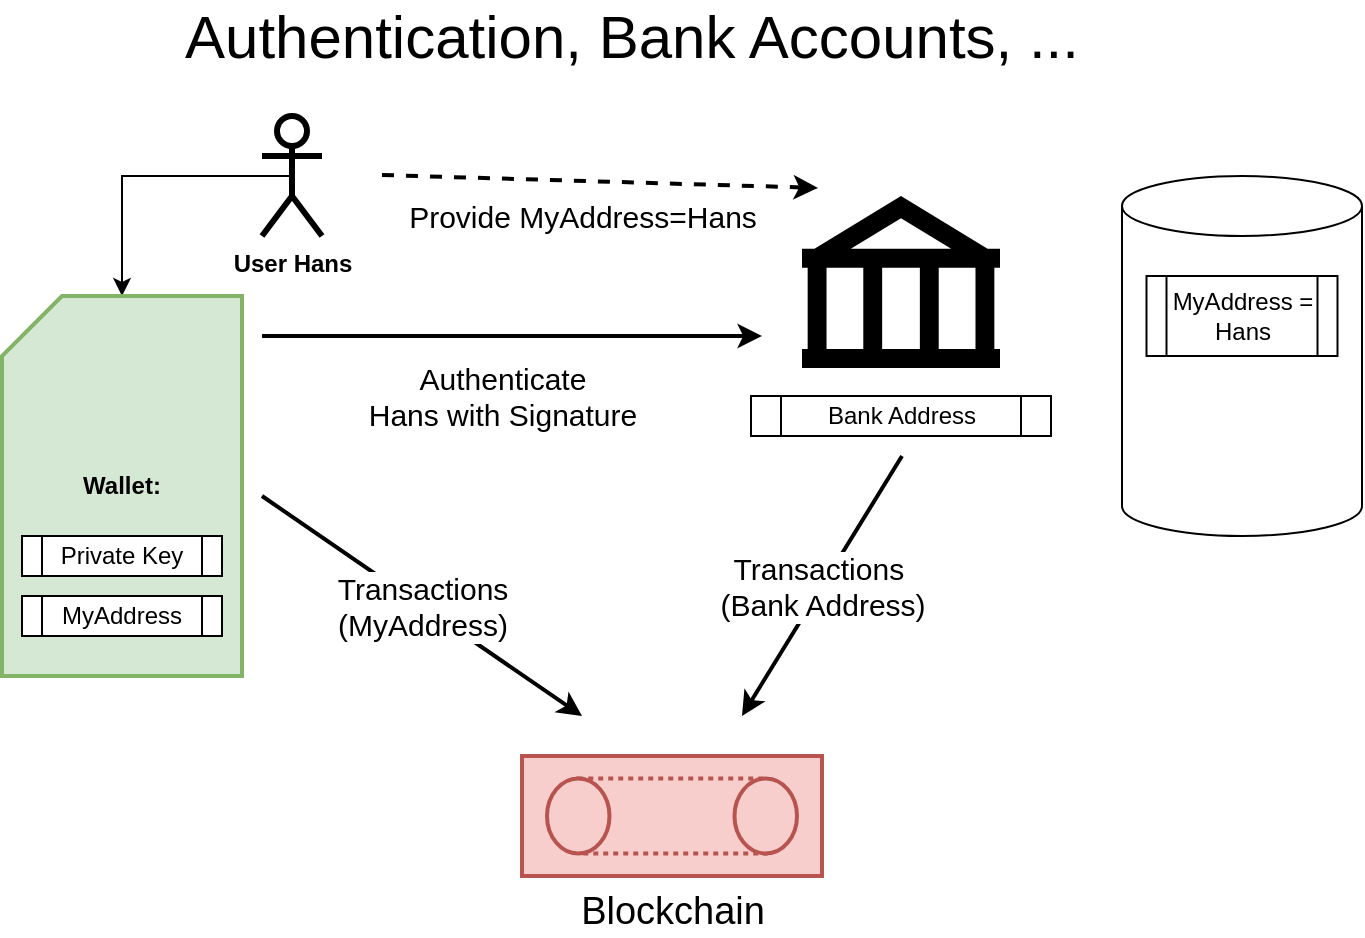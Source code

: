 <mxfile version="15.2.7" type="device" pages="3"><diagram id="D4O9c5Ih27cGdxSbuJk9" name="user-login-with-blockchain"><mxGraphModel dx="1106" dy="819" grid="1" gridSize="10" guides="1" tooltips="1" connect="1" arrows="1" fold="1" page="1" pageScale="1" pageWidth="827" pageHeight="1169" math="0" shadow="0"><root><mxCell id="0"/><mxCell id="1" parent="0"/><mxCell id="v20Mv5kHzquNWyXbodI9-18" value="" style="shape=cylinder3;whiteSpace=wrap;html=1;boundedLbl=1;backgroundOutline=1;size=15;fontSize=19;verticalAlign=bottom;" vertex="1" parent="1"><mxGeometry x="670" y="120" width="120" height="180" as="geometry"/></mxCell><mxCell id="v20Mv5kHzquNWyXbodI9-11" value="" style="edgeStyle=orthogonalEdgeStyle;rounded=0;orthogonalLoop=1;jettySize=auto;html=1;fontSize=19;exitX=0.5;exitY=0.5;exitDx=0;exitDy=0;exitPerimeter=0;" edge="1" parent="1" source="v20Mv5kHzquNWyXbodI9-2" target="v20Mv5kHzquNWyXbodI9-3"><mxGeometry relative="1" as="geometry"/></mxCell><mxCell id="v20Mv5kHzquNWyXbodI9-2" value="User Hans" style="shape=umlActor;verticalLabelPosition=bottom;verticalAlign=top;html=1;outlineConnect=0;strokeWidth=3;fontStyle=1" vertex="1" parent="1"><mxGeometry x="240" y="90" width="30" height="60" as="geometry"/></mxCell><mxCell id="v20Mv5kHzquNWyXbodI9-3" value="Wallet:&lt;br&gt;" style="shape=card;whiteSpace=wrap;html=1;verticalAlign=middle;fontStyle=1;strokeWidth=2;fillColor=#d5e8d4;strokeColor=#82b366;" vertex="1" parent="1"><mxGeometry x="110" y="180" width="120" height="190" as="geometry"/></mxCell><mxCell id="v20Mv5kHzquNWyXbodI9-4" value="MyAddress" style="shape=process;whiteSpace=wrap;html=1;backgroundOutline=1;" vertex="1" parent="1"><mxGeometry x="120" y="330" width="100" height="20" as="geometry"/></mxCell><mxCell id="v20Mv5kHzquNWyXbodI9-5" value="Private Key" style="shape=process;whiteSpace=wrap;html=1;backgroundOutline=1;" vertex="1" parent="1"><mxGeometry x="120" y="300" width="100" height="20" as="geometry"/></mxCell><mxCell id="v20Mv5kHzquNWyXbodI9-7" value="" style="shape=mxgraph.signs.travel.bank;html=1;pointerEvents=1;fillColor=#000000;strokeColor=none;verticalLabelPosition=bottom;verticalAlign=top;align=center;" vertex="1" parent="1"><mxGeometry x="510" y="130" width="99" height="86" as="geometry"/></mxCell><mxCell id="v20Mv5kHzquNWyXbodI9-9" value="Blockchain" style="verticalLabelPosition=bottom;outlineConnect=0;align=center;dashed=0;html=1;verticalAlign=top;shape=mxgraph.pid.misc.conveyor_(chain,_closed);fontSize=19;fillColor=#f8cecc;strokeColor=#b85450;strokeWidth=2;" vertex="1" parent="1"><mxGeometry x="370" y="410" width="150" height="60" as="geometry"/></mxCell><mxCell id="v20Mv5kHzquNWyXbodI9-10" value="MyAddress = Hans" style="shape=process;whiteSpace=wrap;html=1;backgroundOutline=1;" vertex="1" parent="1"><mxGeometry x="682.25" y="170" width="95.5" height="40" as="geometry"/></mxCell><mxCell id="v20Mv5kHzquNWyXbodI9-12" value="Authenticate&lt;br style=&quot;font-size: 15px&quot;&gt;Hans with Signature" style="endArrow=classic;html=1;fontSize=15;strokeWidth=2;" edge="1" parent="1"><mxGeometry x="-0.04" y="-30" width="50" height="50" relative="1" as="geometry"><mxPoint x="240" y="200" as="sourcePoint"/><mxPoint x="490" y="200" as="targetPoint"/><mxPoint as="offset"/></mxGeometry></mxCell><mxCell id="v20Mv5kHzquNWyXbodI9-13" value="Transactions&lt;br&gt;(MyAddress)" style="endArrow=classic;html=1;fontSize=15;strokeWidth=2;" edge="1" parent="1"><mxGeometry width="50" height="50" relative="1" as="geometry"><mxPoint x="240" y="280" as="sourcePoint"/><mxPoint x="400" y="390" as="targetPoint"/></mxGeometry></mxCell><mxCell id="v20Mv5kHzquNWyXbodI9-16" value="Transactions&amp;nbsp;&lt;br&gt;(Bank Address)" style="endArrow=classic;html=1;fontSize=15;strokeWidth=2;" edge="1" parent="1"><mxGeometry width="50" height="50" relative="1" as="geometry"><mxPoint x="560" y="260" as="sourcePoint"/><mxPoint x="480" y="390" as="targetPoint"/></mxGeometry></mxCell><mxCell id="v20Mv5kHzquNWyXbodI9-17" value="Bank Address" style="shape=process;whiteSpace=wrap;html=1;backgroundOutline=1;" vertex="1" parent="1"><mxGeometry x="484.5" y="230" width="150" height="20" as="geometry"/></mxCell><mxCell id="MuT9zmfzSycb_XlL6J8k-1" value="Authentication, Bank Accounts, ..." style="text;html=1;strokeColor=none;fillColor=none;align=center;verticalAlign=middle;whiteSpace=wrap;rounded=0;fontSize=30;" vertex="1" parent="1"><mxGeometry x="170" y="40" width="510" height="20" as="geometry"/></mxCell><mxCell id="dEKXVJiMuRcuZclVJkao-1" value="Provide MyAddress=Hans" style="endArrow=classic;html=1;fontSize=15;strokeWidth=2;entryX=0.081;entryY=-0.047;entryDx=0;entryDy=0;entryPerimeter=0;dashed=1;" edge="1" parent="1" target="v20Mv5kHzquNWyXbodI9-7"><mxGeometry x="-0.078" y="-18" width="50" height="50" relative="1" as="geometry"><mxPoint x="300" y="119.5" as="sourcePoint"/><mxPoint x="550" y="119.5" as="targetPoint"/><mxPoint as="offset"/></mxGeometry></mxCell></root></mxGraphModel></diagram><diagram id="OoR832sZmIgYZBWrX5Mm" name="managed-voting"><mxGraphModel dx="1580" dy="1170" grid="1" gridSize="10" guides="1" tooltips="1" connect="1" arrows="1" fold="1" page="1" pageScale="1" pageWidth="827" pageHeight="1169" math="0" shadow="0"><root><mxCell id="J9nwNIjb37F9HSPjPrJe-0"/><mxCell id="J9nwNIjb37F9HSPjPrJe-1" parent="J9nwNIjb37F9HSPjPrJe-0"/><mxCell id="ZoIV_WcjBu3rHbnPZB25-0" value="" style="shape=cylinder3;whiteSpace=wrap;html=1;boundedLbl=1;backgroundOutline=1;size=15;fontSize=19;verticalAlign=bottom;" vertex="1" parent="J9nwNIjb37F9HSPjPrJe-1"><mxGeometry x="672.25" y="560" width="120" height="160" as="geometry"/></mxCell><mxCell id="ZoIV_WcjBu3rHbnPZB25-2" value="Voter" style="shape=umlActor;verticalLabelPosition=bottom;verticalAlign=top;html=1;outlineConnect=0;strokeWidth=3;" vertex="1" parent="J9nwNIjb37F9HSPjPrJe-1"><mxGeometry x="170" y="370" width="40" height="70" as="geometry"/></mxCell><mxCell id="ZoIV_WcjBu3rHbnPZB25-3" value="Wallet:&lt;br&gt;" style="shape=card;whiteSpace=wrap;html=1;verticalAlign=top;fontStyle=1;strokeColor=#82b366;strokeWidth=2;fillColor=#d5e8d4;" vertex="1" parent="J9nwNIjb37F9HSPjPrJe-1"><mxGeometry x="28" y="510" width="120" height="120" as="geometry"/></mxCell><mxCell id="ZoIV_WcjBu3rHbnPZB25-4" value="MyAddress" style="shape=process;whiteSpace=wrap;html=1;backgroundOutline=1;" vertex="1" parent="J9nwNIjb37F9HSPjPrJe-1"><mxGeometry x="38" y="590" width="100" height="20" as="geometry"/></mxCell><mxCell id="ZoIV_WcjBu3rHbnPZB25-5" value="Private Key" style="shape=process;whiteSpace=wrap;html=1;backgroundOutline=1;" vertex="1" parent="J9nwNIjb37F9HSPjPrJe-1"><mxGeometry x="38" y="560" width="100" height="20" as="geometry"/></mxCell><mxCell id="ZoIV_WcjBu3rHbnPZB25-6" value="" style="shape=mxgraph.signs.travel.bank;html=1;pointerEvents=1;fillColor=#000000;strokeColor=none;verticalLabelPosition=bottom;verticalAlign=top;align=center;" vertex="1" parent="J9nwNIjb37F9HSPjPrJe-1"><mxGeometry x="670" y="360" width="120" height="110" as="geometry"/></mxCell><mxCell id="ZoIV_WcjBu3rHbnPZB25-7" value="Blockchain" style="verticalLabelPosition=bottom;outlineConnect=0;align=center;dashed=0;html=1;verticalAlign=top;shape=mxgraph.pid.misc.conveyor_(chain,_closed);fontSize=19;strokeWidth=2;fillColor=#f8cecc;strokeColor=#b85450;" vertex="1" parent="J9nwNIjb37F9HSPjPrJe-1"><mxGeometry x="304" y="665" width="160" height="60" as="geometry"/></mxCell><mxCell id="ZoIV_WcjBu3rHbnPZB25-8" value="address&lt;br&gt;vote data" style="shape=process;whiteSpace=wrap;html=1;backgroundOutline=1;" vertex="1" parent="J9nwNIjb37F9HSPjPrJe-1"><mxGeometry x="682.25" y="610" width="95.5" height="40" as="geometry"/></mxCell><mxCell id="ZoIV_WcjBu3rHbnPZB25-13" value="&lt;b&gt;Voting Contract&lt;br&gt;&lt;/b&gt;address -&amp;gt; result&lt;br&gt;address -&amp;gt; vote data&amp;nbsp;" style="shape=card;whiteSpace=wrap;html=1;fillColor=#f5f5f5;strokeColor=#666666;fontColor=#333333;strokeWidth=2;" vertex="1" parent="J9nwNIjb37F9HSPjPrJe-1"><mxGeometry x="304" y="465" width="160" height="190" as="geometry"/></mxCell><mxCell id="ZoIV_WcjBu3rHbnPZB25-23" value="" style="shape=flexArrow;endArrow=classic;html=1;fontSize=14;width=117;endSize=14.67;endWidth=29;strokeWidth=2;" edge="1" parent="J9nwNIjb37F9HSPjPrJe-1"><mxGeometry width="50" height="50" relative="1" as="geometry"><mxPoint x="561" y="550.5" as="sourcePoint"/><mxPoint x="471" y="550" as="targetPoint"/></mxGeometry></mxCell><mxCell id="ZoIV_WcjBu3rHbnPZB25-28" value="&lt;span style=&quot;background-color: rgb(255 , 255 , 255)&quot;&gt;1. Deploy Voting Contract&lt;br&gt;2. Setup Data&lt;br&gt;3. Activate Voting&lt;br&gt;5. Finalize Voting&lt;br&gt;&lt;/span&gt;" style="text;html=1;strokeColor=none;fillColor=none;align=left;verticalAlign=middle;whiteSpace=wrap;rounded=0;fontSize=14;" vertex="1" parent="J9nwNIjb37F9HSPjPrJe-1"><mxGeometry x="494" y="500" width="180" height="90" as="geometry"/></mxCell><mxCell id="ZoIV_WcjBu3rHbnPZB25-29" value="" style="shape=flexArrow;endArrow=classic;html=1;fontSize=14;width=82.857;endSize=14.743;endWidth=29;strokeWidth=2;" edge="1" parent="J9nwNIjb37F9HSPjPrJe-1"><mxGeometry width="50" height="50" relative="1" as="geometry"><mxPoint x="204" y="574.17" as="sourcePoint"/><mxPoint x="294" y="574.67" as="targetPoint"/></mxGeometry></mxCell><mxCell id="ZoIV_WcjBu3rHbnPZB25-27" value="&lt;meta charset=&quot;utf-8&quot;&gt;&lt;span style=&quot;color: rgb(0, 0, 0); font-family: helvetica; font-size: 14px; font-style: normal; font-weight: 400; letter-spacing: normal; text-align: center; text-indent: 0px; text-transform: none; word-spacing: 0px; background-color: rgb(255, 255, 255); display: inline; float: none;&quot;&gt;4. Vote (MyAddress)&lt;/span&gt;" style="text;html=1;strokeColor=none;fillColor=none;align=center;verticalAlign=middle;whiteSpace=wrap;rounded=0;fontSize=14;" vertex="1" parent="J9nwNIjb37F9HSPjPrJe-1"><mxGeometry x="144" y="565" width="150" height="20" as="geometry"/></mxCell><mxCell id="ZoIV_WcjBu3rHbnPZB25-31" value="Voting on the Blockchain" style="text;html=1;strokeColor=none;fillColor=none;align=center;verticalAlign=middle;whiteSpace=wrap;rounded=0;fontSize=30;" vertex="1" parent="J9nwNIjb37F9HSPjPrJe-1"><mxGeometry x="90" y="290" width="510" height="20" as="geometry"/></mxCell><mxCell id="Zw8VIBSnmvmo1u1eEQNF-0" value="Wallet:&lt;br&gt;" style="shape=card;whiteSpace=wrap;html=1;verticalAlign=middle;fontStyle=1;strokeColor=#82b366;strokeWidth=2;fillColor=#d5e8d4;" vertex="1" parent="J9nwNIjb37F9HSPjPrJe-1"><mxGeometry x="682.25" y="490" width="70" height="60" as="geometry"/></mxCell><mxCell id="ho9f96587KAKKIpe7PPk-0" value="Provide MyAddress=Hans" style="endArrow=classic;html=1;fontSize=15;strokeWidth=2;dashed=1;" edge="1" parent="J9nwNIjb37F9HSPjPrJe-1"><mxGeometry x="-0.078" y="-18" width="50" height="50" relative="1" as="geometry"><mxPoint x="250" y="402" as="sourcePoint"/><mxPoint x="650" y="402" as="targetPoint"/><mxPoint as="offset"/></mxGeometry></mxCell><mxCell id="7Q71BzBPa8IfUxd119xy-0" value="" style="edgeStyle=orthogonalEdgeStyle;rounded=0;orthogonalLoop=1;jettySize=auto;html=1;fontSize=19;exitX=0.5;exitY=0.5;exitDx=0;exitDy=0;exitPerimeter=0;entryX=0;entryY=0;entryDx=75;entryDy=0;entryPerimeter=0;" edge="1" parent="J9nwNIjb37F9HSPjPrJe-1" source="ZoIV_WcjBu3rHbnPZB25-2" target="ZoIV_WcjBu3rHbnPZB25-3"><mxGeometry relative="1" as="geometry"><mxPoint x="255" y="120" as="sourcePoint"/><mxPoint x="170" y="180" as="targetPoint"/></mxGeometry></mxCell></root></mxGraphModel></diagram><diagram name="manage-profile-data" id="3vHZkOrJVMLK0GyzN4K8"><mxGraphModel dx="1106" dy="819" grid="1" gridSize="10" guides="1" tooltips="1" connect="1" arrows="1" fold="1" page="1" pageScale="1" pageWidth="827" pageHeight="1169" math="0" shadow="0"><root><mxCell id="RfIQhLPJPj-38enbh1mG-0"/><mxCell id="RfIQhLPJPj-38enbh1mG-1" parent="RfIQhLPJPj-38enbh1mG-0"/><mxCell id="RfIQhLPJPj-38enbh1mG-15" value="Manage Profile Data on the Blockchain" style="text;html=1;strokeColor=none;fillColor=none;align=center;verticalAlign=middle;whiteSpace=wrap;rounded=0;fontSize=30;" vertex="1" parent="RfIQhLPJPj-38enbh1mG-1"><mxGeometry x="148" y="210" width="510" height="20" as="geometry"/></mxCell><mxCell id="55reZFqiD4j9V4Y909xc-17" value="" style="shape=cylinder3;whiteSpace=wrap;html=1;boundedLbl=1;backgroundOutline=1;size=15;fontSize=19;verticalAlign=bottom;" vertex="1" parent="RfIQhLPJPj-38enbh1mG-1"><mxGeometry x="682.25" y="570" width="120" height="160" as="geometry"/></mxCell><mxCell id="55reZFqiD4j9V4Y909xc-18" value="User" style="shape=umlActor;verticalLabelPosition=bottom;verticalAlign=top;html=1;outlineConnect=0;strokeWidth=3;" vertex="1" parent="RfIQhLPJPj-38enbh1mG-1"><mxGeometry x="180" y="380" width="40" height="70" as="geometry"/></mxCell><mxCell id="55reZFqiD4j9V4Y909xc-19" value="Wallet:&lt;br&gt;" style="shape=card;whiteSpace=wrap;html=1;verticalAlign=top;fontStyle=1;strokeColor=#82b366;strokeWidth=2;fillColor=#d5e8d4;" vertex="1" parent="RfIQhLPJPj-38enbh1mG-1"><mxGeometry x="38" y="520" width="120" height="120" as="geometry"/></mxCell><mxCell id="55reZFqiD4j9V4Y909xc-20" value="MyAddress" style="shape=process;whiteSpace=wrap;html=1;backgroundOutline=1;" vertex="1" parent="RfIQhLPJPj-38enbh1mG-1"><mxGeometry x="48" y="600" width="100" height="20" as="geometry"/></mxCell><mxCell id="55reZFqiD4j9V4Y909xc-21" value="Private Key" style="shape=process;whiteSpace=wrap;html=1;backgroundOutline=1;" vertex="1" parent="RfIQhLPJPj-38enbh1mG-1"><mxGeometry x="48" y="570" width="100" height="20" as="geometry"/></mxCell><mxCell id="55reZFqiD4j9V4Y909xc-22" value="" style="shape=mxgraph.signs.travel.bank;html=1;pointerEvents=1;fillColor=#000000;strokeColor=none;verticalLabelPosition=bottom;verticalAlign=top;align=center;" vertex="1" parent="RfIQhLPJPj-38enbh1mG-1"><mxGeometry x="680" y="370" width="120" height="110" as="geometry"/></mxCell><mxCell id="55reZFqiD4j9V4Y909xc-23" value="Blockchain" style="verticalLabelPosition=bottom;outlineConnect=0;align=center;dashed=0;html=1;verticalAlign=top;shape=mxgraph.pid.misc.conveyor_(chain,_closed);fontSize=19;strokeWidth=2;fillColor=#f8cecc;strokeColor=#b85450;" vertex="1" parent="RfIQhLPJPj-38enbh1mG-1"><mxGeometry x="351" y="675" width="160" height="60" as="geometry"/></mxCell><mxCell id="55reZFqiD4j9V4Y909xc-24" value="MyAddress=Hans" style="shape=process;whiteSpace=wrap;html=1;backgroundOutline=1;" vertex="1" parent="RfIQhLPJPj-38enbh1mG-1"><mxGeometry x="684.5" y="620" width="117.75" height="40" as="geometry"/></mxCell><mxCell id="55reZFqiD4j9V4Y909xc-25" value="&lt;b&gt;Profile Data&lt;br&gt;&lt;/b&gt;address -&amp;gt;&amp;nbsp;&lt;br&gt;Profile Data (partly encrypted)&lt;br&gt;&amp;nbsp;&lt;b&gt;Access&lt;/b&gt;&lt;br&gt;address-&amp;gt;Access Definition" style="shape=card;whiteSpace=wrap;html=1;fillColor=#f5f5f5;strokeColor=#666666;fontColor=#333333;strokeWidth=2;" vertex="1" parent="RfIQhLPJPj-38enbh1mG-1"><mxGeometry x="351" y="475" width="160" height="190" as="geometry"/></mxCell><mxCell id="55reZFqiD4j9V4Y909xc-26" value="" style="shape=flexArrow;endArrow=classic;html=1;fontSize=14;width=117;endSize=14.67;endWidth=29;strokeWidth=2;" edge="1" parent="RfIQhLPJPj-38enbh1mG-1"><mxGeometry width="50" height="50" relative="1" as="geometry"><mxPoint x="628" y="560.5" as="sourcePoint"/><mxPoint x="538" y="560" as="targetPoint"/></mxGeometry></mxCell><mxCell id="55reZFqiD4j9V4Y909xc-27" value="&lt;span style=&quot;background-color: rgb(255 , 255 , 255)&quot;&gt;Read / write additional data&lt;br&gt;&lt;/span&gt;" style="text;html=1;strokeColor=none;fillColor=none;align=left;verticalAlign=middle;whiteSpace=wrap;rounded=0;fontSize=14;" vertex="1" parent="RfIQhLPJPj-38enbh1mG-1"><mxGeometry x="559" y="510" width="136" height="90" as="geometry"/></mxCell><mxCell id="55reZFqiD4j9V4Y909xc-28" value="" style="shape=flexArrow;endArrow=classic;html=1;fontSize=14;width=82.857;endSize=14.743;endWidth=29;strokeWidth=2;" edge="1" parent="RfIQhLPJPj-38enbh1mG-1"><mxGeometry width="50" height="50" relative="1" as="geometry"><mxPoint x="242" y="584.17" as="sourcePoint"/><mxPoint x="332" y="584.67" as="targetPoint"/></mxGeometry></mxCell><mxCell id="55reZFqiD4j9V4Y909xc-29" value="&lt;span style=&quot;color: rgb(0, 0, 0); font-family: helvetica; font-size: 14px; font-style: normal; font-weight: 400; letter-spacing: normal; text-indent: 0px; text-transform: none; word-spacing: 0px; background-color: rgb(255, 255, 255); display: inline; float: none;&quot;&gt;Edit Profile Data&lt;br&gt;Manage Data Access&lt;br&gt;&lt;/span&gt;" style="text;html=1;strokeColor=none;fillColor=none;align=left;verticalAlign=middle;whiteSpace=wrap;rounded=0;fontSize=14;" vertex="1" parent="RfIQhLPJPj-38enbh1mG-1"><mxGeometry x="180" y="570" width="150" height="20" as="geometry"/></mxCell><mxCell id="55reZFqiD4j9V4Y909xc-31" value="Wallet:&lt;br&gt;" style="shape=card;whiteSpace=wrap;html=1;verticalAlign=middle;fontStyle=1;strokeColor=#82b366;strokeWidth=2;fillColor=#d5e8d4;" vertex="1" parent="RfIQhLPJPj-38enbh1mG-1"><mxGeometry x="692.25" y="500" width="70" height="60" as="geometry"/></mxCell><mxCell id="55reZFqiD4j9V4Y909xc-32" value="Provide MyAddress=Hans" style="endArrow=classic;html=1;fontSize=15;strokeWidth=2;dashed=1;" edge="1" parent="RfIQhLPJPj-38enbh1mG-1"><mxGeometry x="-0.078" y="-18" width="50" height="50" relative="1" as="geometry"><mxPoint x="260.0" y="412" as="sourcePoint"/><mxPoint x="660" y="412" as="targetPoint"/><mxPoint as="offset"/></mxGeometry></mxCell><mxCell id="55reZFqiD4j9V4Y909xc-33" value="" style="edgeStyle=orthogonalEdgeStyle;rounded=0;orthogonalLoop=1;jettySize=auto;html=1;fontSize=19;exitX=0.5;exitY=0.5;exitDx=0;exitDy=0;exitPerimeter=0;entryX=0;entryY=0;entryDx=75;entryDy=0;entryPerimeter=0;" edge="1" parent="RfIQhLPJPj-38enbh1mG-1" source="55reZFqiD4j9V4Y909xc-18" target="55reZFqiD4j9V4Y909xc-19"><mxGeometry relative="1" as="geometry"><mxPoint x="265" y="130" as="sourcePoint"/><mxPoint x="180" y="190" as="targetPoint"/></mxGeometry></mxCell></root></mxGraphModel></diagram></mxfile>